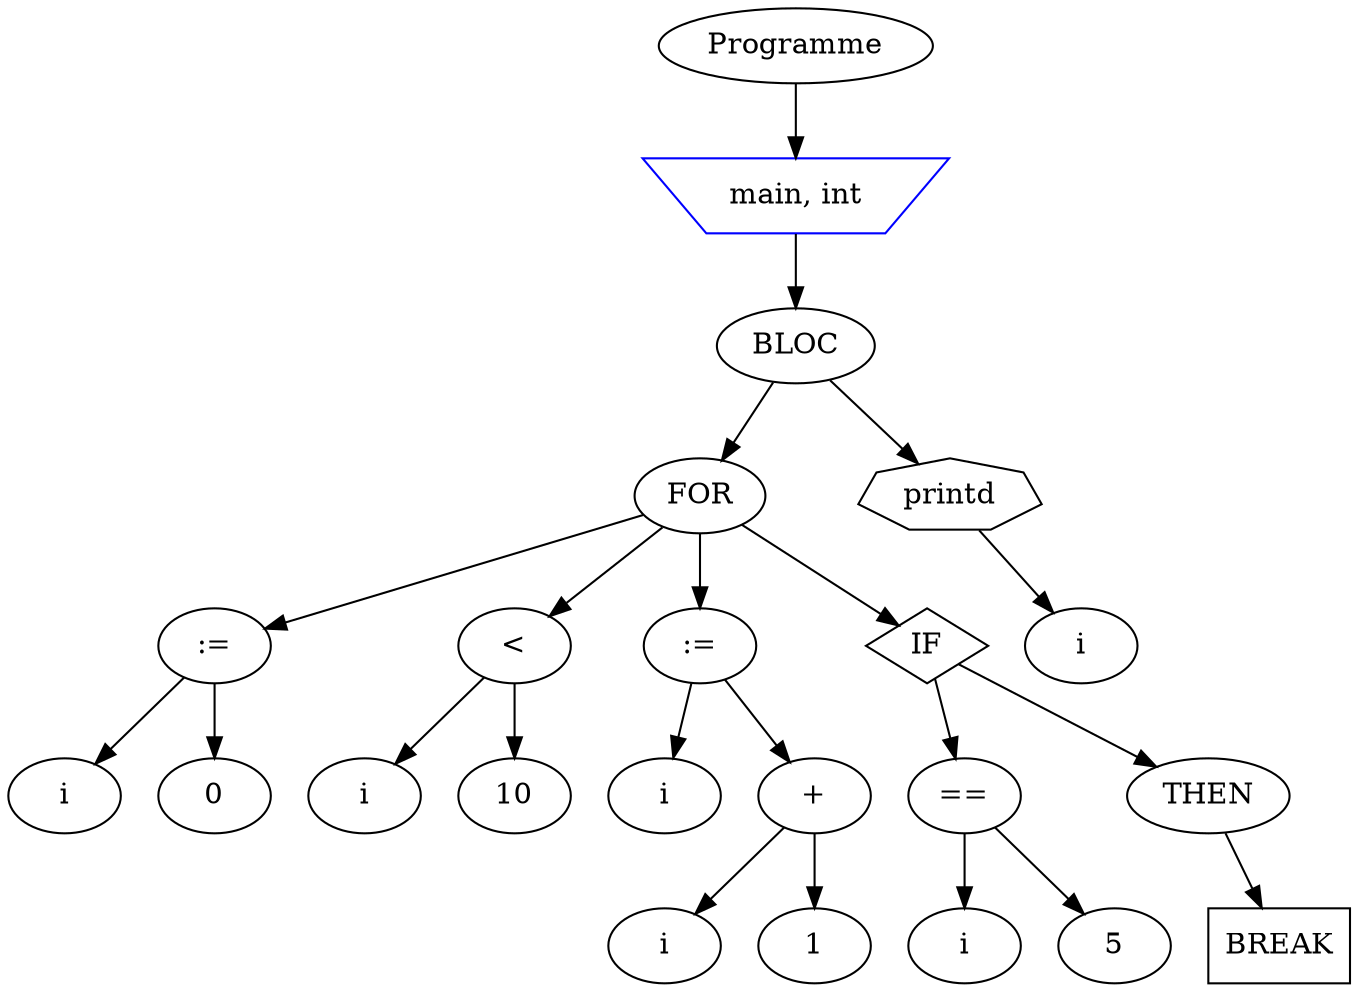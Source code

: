 digraph mon_programme {
node_0x7fffe2e662c0 [label="Programme"];
node_0x7fffe2e64ef0 [label="main, int" shape=invtrapezium color=blue];
node_0x7fffe2e66380 [label="BLOC"];
node_0x7fffe2e65a30 [label="FOR"];
node_0x7fffe2e65270 [label=":="];
node_0x7fffe2e65150 [label="i"];
node_0x7fffe2e65270 -> node_0x7fffe2e65150
node_0x7fffe2e651f0 [label="0"];
node_0x7fffe2e65270 -> node_0x7fffe2e651f0
node_0x7fffe2e65a30 -> node_0x7fffe2e65270
node_0x7fffe2e65370 [label="<"];
node_0x7fffe2e652f0 [label="i"];
node_0x7fffe2e65370 -> node_0x7fffe2e652f0
node_0x7fffe2e65410 [label="10"];
node_0x7fffe2e65370 -> node_0x7fffe2e65410
node_0x7fffe2e65a30 -> node_0x7fffe2e65370
node_0x7fffe2e656f0 [label=":="];
node_0x7fffe2e654b0 [label="i"];
node_0x7fffe2e656f0 -> node_0x7fffe2e654b0
node_0x7fffe2e655d0 [label="+"];
node_0x7fffe2e65550 [label="i"];
node_0x7fffe2e655d0 -> node_0x7fffe2e65550
node_0x7fffe2e65670 [label="1"];
node_0x7fffe2e655d0 -> node_0x7fffe2e65670
node_0x7fffe2e656f0 -> node_0x7fffe2e655d0
node_0x7fffe2e65a30 -> node_0x7fffe2e656f0
node_0x7fffe2e659d0 [label="IF", shape=diamond];
node_0x7fffe2e657f0 [label="=="];
node_0x7fffe2e65770 [label="i"];
node_0x7fffe2e657f0 -> node_0x7fffe2e65770
node_0x7fffe2e65890 [label="5"];
node_0x7fffe2e657f0 -> node_0x7fffe2e65890
node_0x7fffe2e659d0 -> node_0x7fffe2e657f0
node_0x7fffe2e65970 [label="THEN"];
node_0x7fffe2e65910 [label="BREAK" shape=box];
node_0x7fffe2e65970 -> node_0x7fffe2e65910
node_0x7fffe2e659d0 -> node_0x7fffe2e65970
node_0x7fffe2e65a30 -> node_0x7fffe2e659d0
node_0x7fffe2e66380 -> node_0x7fffe2e65a30
node_0x7fffe2e65ab0 [label="printd" shape=septagon];
node_0x7fffe2e65b50 [label="i"];
node_0x7fffe2e65ab0 -> node_0x7fffe2e65b50
node_0x7fffe2e66380 -> node_0x7fffe2e65ab0
node_0x7fffe2e64ef0 -> node_0x7fffe2e66380
node_0x7fffe2e662c0 -> node_0x7fffe2e64ef0
}
